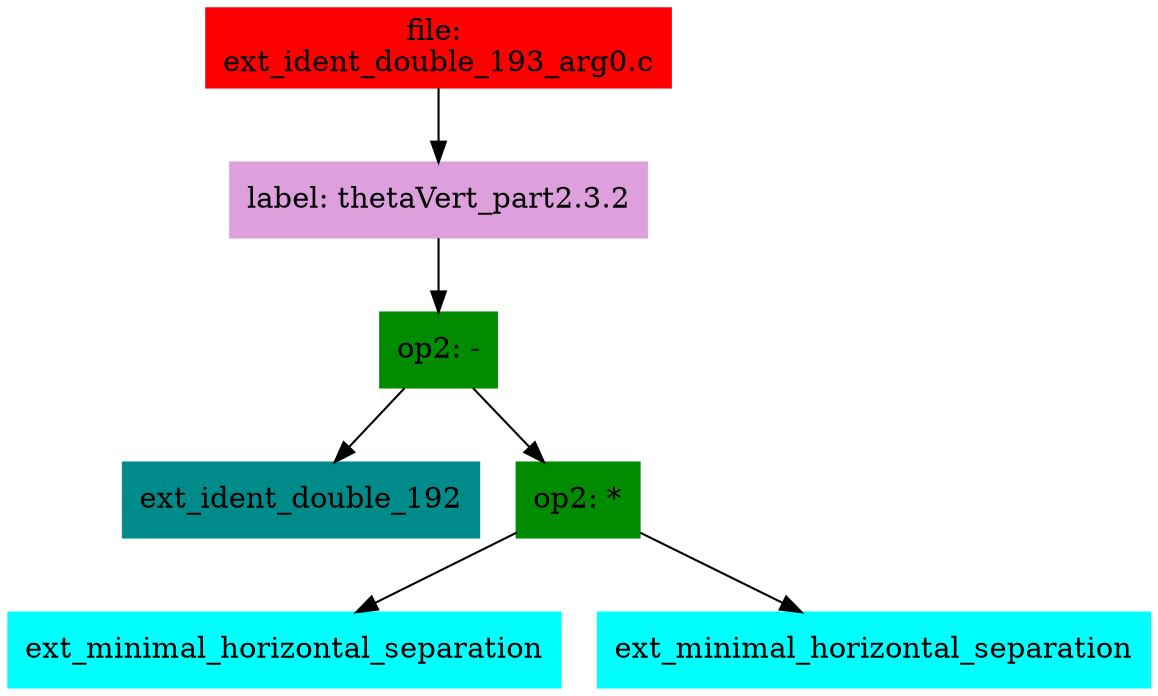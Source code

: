 digraph G {
node [shape=box]

0 [label="file: 
ext_ident_double_193_arg0.c",color=red, style=filled]
1 [label="label: thetaVert_part2.3.2",color=plum, style=filled]
0 -> 1
2 [label="op2: -",color=green4, style=filled]
1 -> 2
3 [label="ext_ident_double_192",color=cyan4, style=filled]
2 -> 3
20 [label="op2: *",color=green4, style=filled]
2 -> 20
21 [label="ext_minimal_horizontal_separation",color=cyan1, style=filled]
20 -> 21
22 [label="ext_minimal_horizontal_separation",color=cyan1, style=filled]
20 -> 22


}

